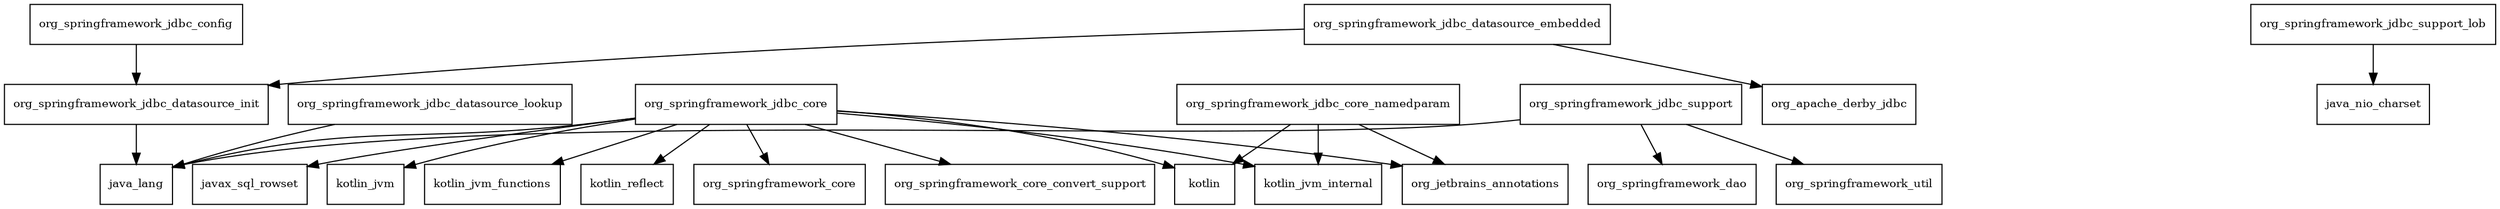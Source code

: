 digraph spring_jdbc_5_0_0_RC1_package_dependencies {
  node [shape = box, fontsize=10.0];
  org_springframework_jdbc_config -> org_springframework_jdbc_datasource_init;
  org_springframework_jdbc_core -> java_lang;
  org_springframework_jdbc_core -> javax_sql_rowset;
  org_springframework_jdbc_core -> kotlin;
  org_springframework_jdbc_core -> kotlin_jvm;
  org_springframework_jdbc_core -> kotlin_jvm_functions;
  org_springframework_jdbc_core -> kotlin_jvm_internal;
  org_springframework_jdbc_core -> kotlin_reflect;
  org_springframework_jdbc_core -> org_jetbrains_annotations;
  org_springframework_jdbc_core -> org_springframework_core;
  org_springframework_jdbc_core -> org_springframework_core_convert_support;
  org_springframework_jdbc_core_namedparam -> kotlin;
  org_springframework_jdbc_core_namedparam -> kotlin_jvm_internal;
  org_springframework_jdbc_core_namedparam -> org_jetbrains_annotations;
  org_springframework_jdbc_datasource_embedded -> org_apache_derby_jdbc;
  org_springframework_jdbc_datasource_embedded -> org_springframework_jdbc_datasource_init;
  org_springframework_jdbc_datasource_init -> java_lang;
  org_springframework_jdbc_datasource_lookup -> java_lang;
  org_springframework_jdbc_support -> java_lang;
  org_springframework_jdbc_support -> org_springframework_dao;
  org_springframework_jdbc_support -> org_springframework_util;
  org_springframework_jdbc_support_lob -> java_nio_charset;
}
